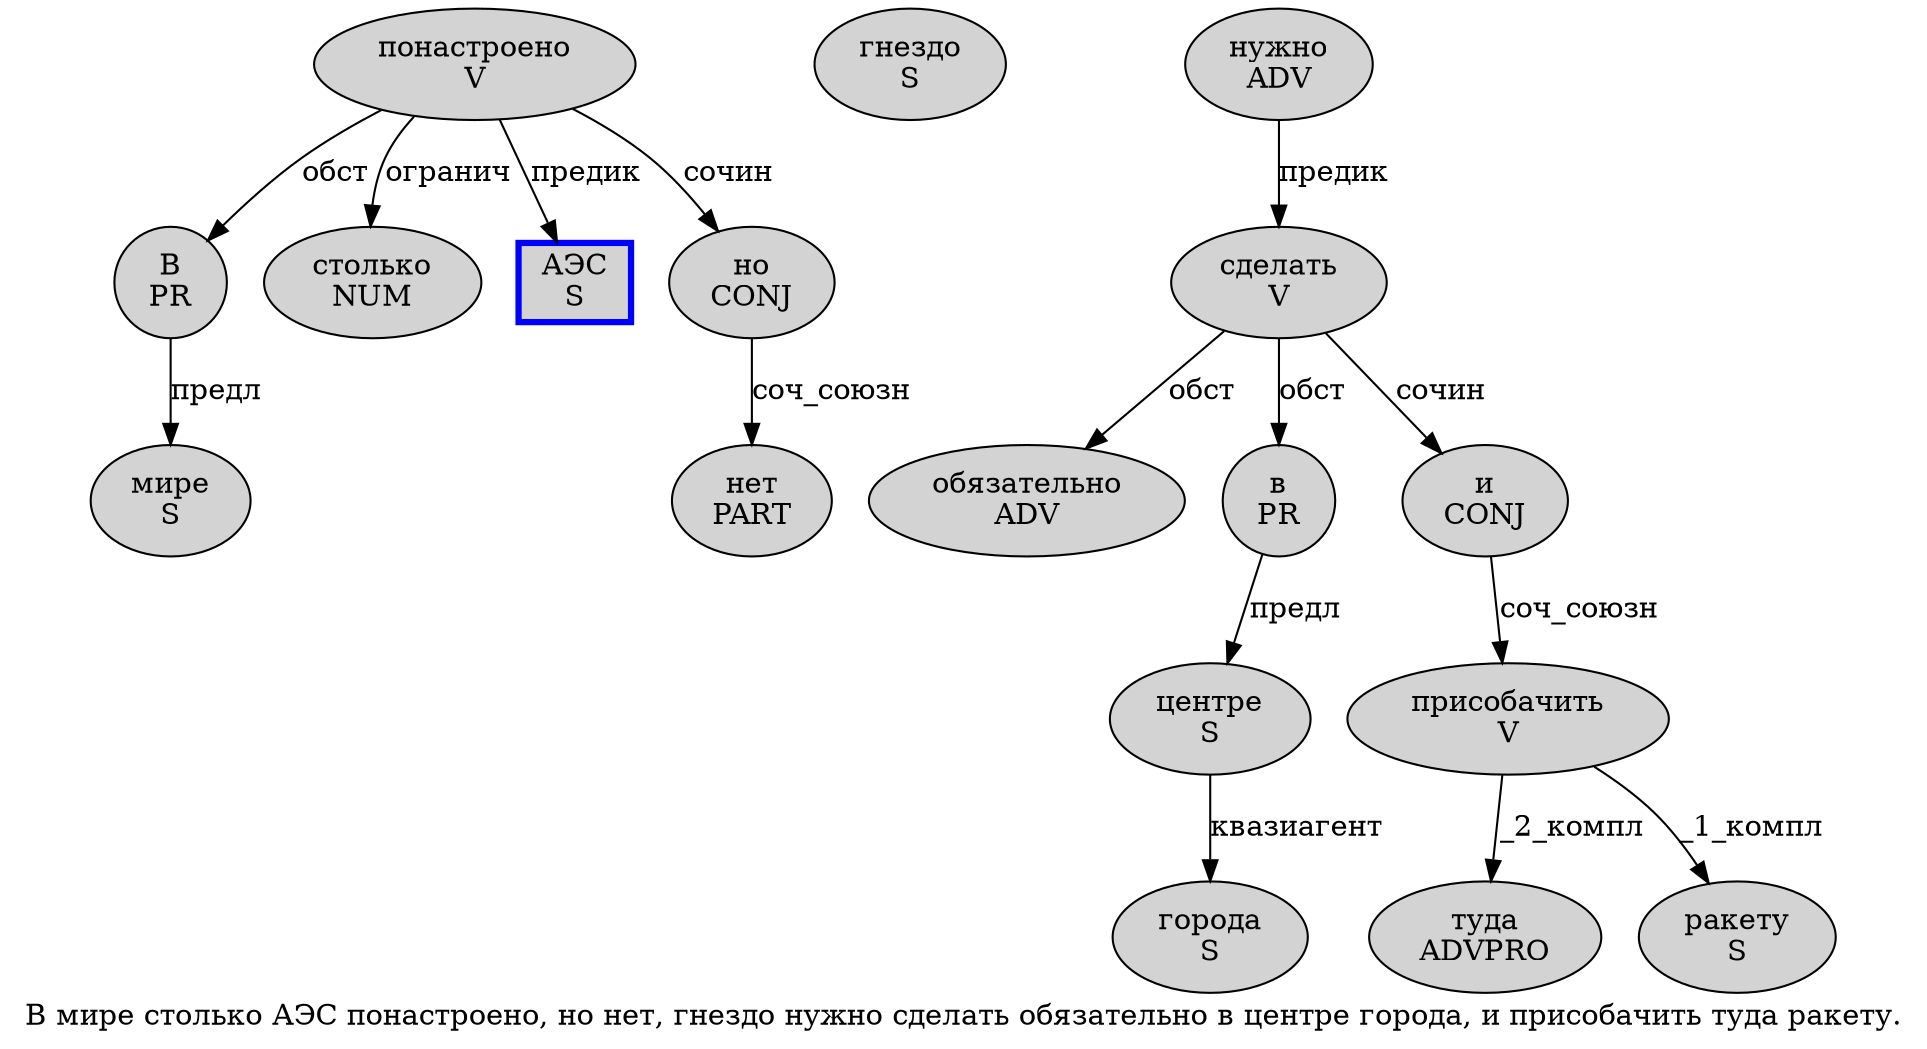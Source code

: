 digraph SENTENCE_5019 {
	graph [label="В мире столько АЭС понастроено, но нет, гнездо нужно сделать обязательно в центре города, и присобачить туда ракету."]
	node [style=filled]
		0 [label="В
PR" color="" fillcolor=lightgray penwidth=1 shape=ellipse]
		1 [label="мире
S" color="" fillcolor=lightgray penwidth=1 shape=ellipse]
		2 [label="столько
NUM" color="" fillcolor=lightgray penwidth=1 shape=ellipse]
		3 [label="АЭС
S" color=blue fillcolor=lightgray penwidth=3 shape=box]
		4 [label="понастроено
V" color="" fillcolor=lightgray penwidth=1 shape=ellipse]
		6 [label="но
CONJ" color="" fillcolor=lightgray penwidth=1 shape=ellipse]
		7 [label="нет
PART" color="" fillcolor=lightgray penwidth=1 shape=ellipse]
		9 [label="гнездо
S" color="" fillcolor=lightgray penwidth=1 shape=ellipse]
		10 [label="нужно
ADV" color="" fillcolor=lightgray penwidth=1 shape=ellipse]
		11 [label="сделать
V" color="" fillcolor=lightgray penwidth=1 shape=ellipse]
		12 [label="обязательно
ADV" color="" fillcolor=lightgray penwidth=1 shape=ellipse]
		13 [label="в
PR" color="" fillcolor=lightgray penwidth=1 shape=ellipse]
		14 [label="центре
S" color="" fillcolor=lightgray penwidth=1 shape=ellipse]
		15 [label="города
S" color="" fillcolor=lightgray penwidth=1 shape=ellipse]
		17 [label="и
CONJ" color="" fillcolor=lightgray penwidth=1 shape=ellipse]
		18 [label="присобачить
V" color="" fillcolor=lightgray penwidth=1 shape=ellipse]
		19 [label="туда
ADVPRO" color="" fillcolor=lightgray penwidth=1 shape=ellipse]
		20 [label="ракету
S" color="" fillcolor=lightgray penwidth=1 shape=ellipse]
			0 -> 1 [label="предл"]
			6 -> 7 [label="соч_союзн"]
			4 -> 0 [label="обст"]
			4 -> 2 [label="огранич"]
			4 -> 3 [label="предик"]
			4 -> 6 [label="сочин"]
			11 -> 12 [label="обст"]
			11 -> 13 [label="обст"]
			11 -> 17 [label="сочин"]
			10 -> 11 [label="предик"]
			14 -> 15 [label="квазиагент"]
			18 -> 19 [label="_2_компл"]
			18 -> 20 [label="_1_компл"]
			13 -> 14 [label="предл"]
			17 -> 18 [label="соч_союзн"]
}